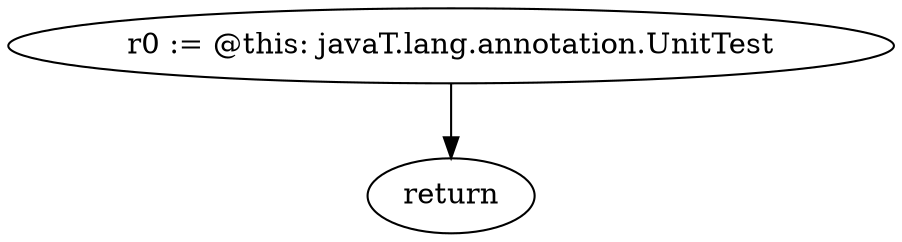 digraph "unitGraph" {
    "r0 := @this: javaT.lang.annotation.UnitTest"
    "return"
    "r0 := @this: javaT.lang.annotation.UnitTest"->"return";
}
